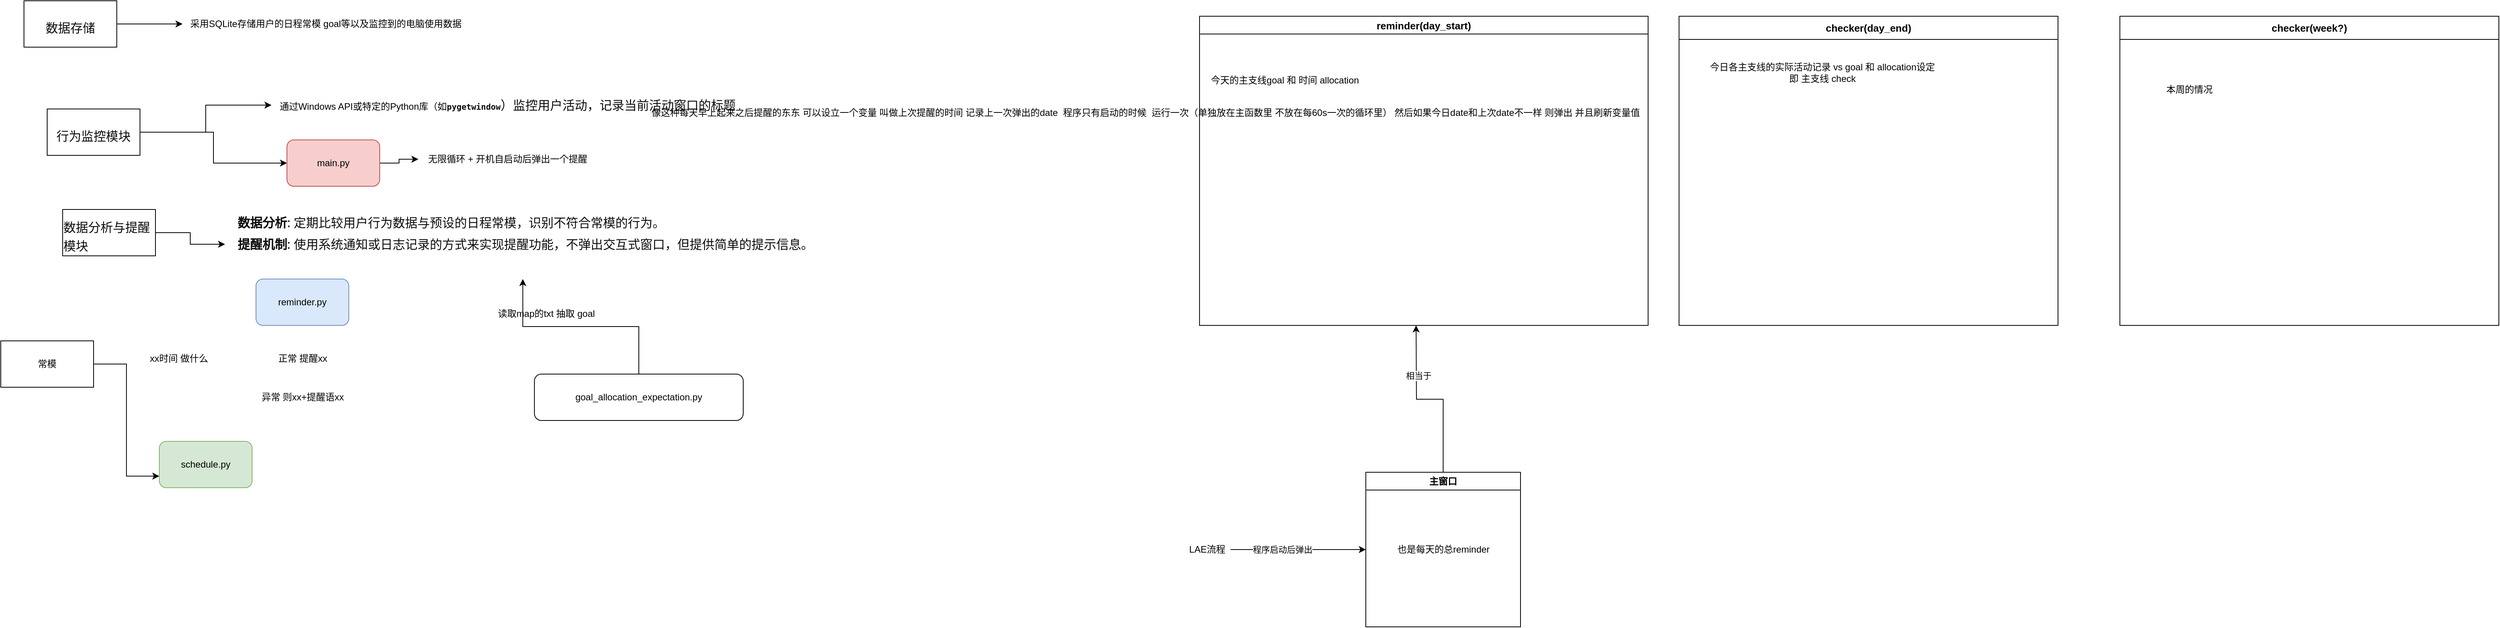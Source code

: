 <mxfile version="21.6.5" type="device">
  <diagram name="第 1 页" id="KXjxnSNsFGM3BhBxF2Kp">
    <mxGraphModel dx="1036" dy="614" grid="1" gridSize="10" guides="1" tooltips="1" connect="1" arrows="1" fold="1" page="1" pageScale="1" pageWidth="4500" pageHeight="6000" math="0" shadow="0">
      <root>
        <mxCell id="0" />
        <mxCell id="1" parent="0" />
        <mxCell id="SuicDGqmOkE5TwIQNIAi-13" style="edgeStyle=orthogonalEdgeStyle;rounded=0;orthogonalLoop=1;jettySize=auto;html=1;" parent="1" source="SuicDGqmOkE5TwIQNIAi-3" target="SuicDGqmOkE5TwIQNIAi-12" edge="1">
          <mxGeometry relative="1" as="geometry" />
        </mxCell>
        <mxCell id="SuicDGqmOkE5TwIQNIAi-3" value="&lt;h4 style=&quot;border: 0px solid rgb(227, 227, 227); box-sizing: border-box; --tw-border-spacing-x: 0; --tw-border-spacing-y: 0; --tw-translate-x: 0; --tw-translate-y: 0; --tw-rotate: 0; --tw-skew-x: 0; --tw-skew-y: 0; --tw-scale-x: 1; --tw-scale-y: 1; --tw-pan-x: ; --tw-pan-y: ; --tw-pinch-zoom: ; --tw-scroll-snap-strictness: proximity; --tw-gradient-from-position: ; --tw-gradient-via-position: ; --tw-gradient-to-position: ; --tw-ordinal: ; --tw-slashed-zero: ; --tw-numeric-figure: ; --tw-numeric-spacing: ; --tw-numeric-fraction: ; --tw-ring-inset: ; --tw-ring-offset-width: 0px; --tw-ring-offset-color: #fff; --tw-ring-color: rgba(69,89,164,.5); --tw-ring-offset-shadow: 0 0 transparent; --tw-ring-shadow: 0 0 transparent; --tw-shadow: 0 0 transparent; --tw-shadow-colored: 0 0 transparent; --tw-blur: ; --tw-brightness: ; --tw-contrast: ; --tw-grayscale: ; --tw-hue-rotate: ; --tw-invert: ; --tw-saturate: ; --tw-sepia: ; --tw-drop-shadow: ; --tw-backdrop-blur: ; --tw-backdrop-brightness: ; --tw-backdrop-contrast: ; --tw-backdrop-grayscale: ; --tw-backdrop-hue-rotate: ; --tw-backdrop-invert: ; --tw-backdrop-opacity: ; --tw-backdrop-saturate: ; --tw-backdrop-sepia: ; font-size: 16px; font-weight: 400; margin: 1rem 0px 0.5rem; color: rgb(13, 13, 13); line-height: 1.5; font-family: Söhne, ui-sans-serif, system-ui, -apple-system, &amp;quot;Segoe UI&amp;quot;, Roboto, Ubuntu, Cantarell, &amp;quot;Noto Sans&amp;quot;, sans-serif, &amp;quot;Helvetica Neue&amp;quot;, Arial, &amp;quot;Apple Color Emoji&amp;quot;, &amp;quot;Segoe UI Emoji&amp;quot;, &amp;quot;Segoe UI Symbol&amp;quot;, &amp;quot;Noto Color Emoji&amp;quot;; text-align: start; background-color: rgb(255, 255, 255);&quot;&gt;数据存储&lt;/h4&gt;" style="rounded=0;whiteSpace=wrap;html=1;" parent="1" vertex="1">
          <mxGeometry x="370" y="220" width="120" height="60" as="geometry" />
        </mxCell>
        <mxCell id="SuicDGqmOkE5TwIQNIAi-9" style="edgeStyle=orthogonalEdgeStyle;rounded=0;orthogonalLoop=1;jettySize=auto;html=1;" parent="1" source="SuicDGqmOkE5TwIQNIAi-4" target="SuicDGqmOkE5TwIQNIAi-8" edge="1">
          <mxGeometry relative="1" as="geometry" />
        </mxCell>
        <mxCell id="SuicDGqmOkE5TwIQNIAi-24" style="edgeStyle=orthogonalEdgeStyle;rounded=0;orthogonalLoop=1;jettySize=auto;html=1;" parent="1" source="SuicDGqmOkE5TwIQNIAi-4" target="SuicDGqmOkE5TwIQNIAi-22" edge="1">
          <mxGeometry relative="1" as="geometry" />
        </mxCell>
        <mxCell id="SuicDGqmOkE5TwIQNIAi-4" value="&lt;h4 style=&quot;border: 0px solid rgb(227, 227, 227); box-sizing: border-box; --tw-border-spacing-x: 0; --tw-border-spacing-y: 0; --tw-translate-x: 0; --tw-translate-y: 0; --tw-rotate: 0; --tw-skew-x: 0; --tw-skew-y: 0; --tw-scale-x: 1; --tw-scale-y: 1; --tw-pan-x: ; --tw-pan-y: ; --tw-pinch-zoom: ; --tw-scroll-snap-strictness: proximity; --tw-gradient-from-position: ; --tw-gradient-via-position: ; --tw-gradient-to-position: ; --tw-ordinal: ; --tw-slashed-zero: ; --tw-numeric-figure: ; --tw-numeric-spacing: ; --tw-numeric-fraction: ; --tw-ring-inset: ; --tw-ring-offset-width: 0px; --tw-ring-offset-color: #fff; --tw-ring-color: rgba(69,89,164,.5); --tw-ring-offset-shadow: 0 0 transparent; --tw-ring-shadow: 0 0 transparent; --tw-shadow: 0 0 transparent; --tw-shadow-colored: 0 0 transparent; --tw-blur: ; --tw-brightness: ; --tw-contrast: ; --tw-grayscale: ; --tw-hue-rotate: ; --tw-invert: ; --tw-saturate: ; --tw-sepia: ; --tw-drop-shadow: ; --tw-backdrop-blur: ; --tw-backdrop-brightness: ; --tw-backdrop-contrast: ; --tw-backdrop-grayscale: ; --tw-backdrop-hue-rotate: ; --tw-backdrop-invert: ; --tw-backdrop-opacity: ; --tw-backdrop-saturate: ; --tw-backdrop-sepia: ; font-size: 16px; font-weight: 400; margin: 1rem 0px 0.5rem; color: rgb(13, 13, 13); line-height: 1.5; font-family: Söhne, ui-sans-serif, system-ui, -apple-system, &amp;quot;Segoe UI&amp;quot;, Roboto, Ubuntu, Cantarell, &amp;quot;Noto Sans&amp;quot;, sans-serif, &amp;quot;Helvetica Neue&amp;quot;, Arial, &amp;quot;Apple Color Emoji&amp;quot;, &amp;quot;Segoe UI Emoji&amp;quot;, &amp;quot;Segoe UI Symbol&amp;quot;, &amp;quot;Noto Color Emoji&amp;quot;; text-align: start; background-color: rgb(255, 255, 255);&quot;&gt;行为监控模块&lt;/h4&gt;" style="rounded=0;whiteSpace=wrap;html=1;" parent="1" vertex="1">
          <mxGeometry x="400" y="360" width="120" height="60" as="geometry" />
        </mxCell>
        <mxCell id="SuicDGqmOkE5TwIQNIAi-16" style="edgeStyle=orthogonalEdgeStyle;rounded=0;orthogonalLoop=1;jettySize=auto;html=1;" parent="1" source="SuicDGqmOkE5TwIQNIAi-5" target="SuicDGqmOkE5TwIQNIAi-10" edge="1">
          <mxGeometry relative="1" as="geometry" />
        </mxCell>
        <mxCell id="SuicDGqmOkE5TwIQNIAi-5" value="&lt;h4 style=&quot;border: 0px solid rgb(227, 227, 227); box-sizing: border-box; --tw-border-spacing-x: 0; --tw-border-spacing-y: 0; --tw-translate-x: 0; --tw-translate-y: 0; --tw-rotate: 0; --tw-skew-x: 0; --tw-skew-y: 0; --tw-scale-x: 1; --tw-scale-y: 1; --tw-pan-x: ; --tw-pan-y: ; --tw-pinch-zoom: ; --tw-scroll-snap-strictness: proximity; --tw-gradient-from-position: ; --tw-gradient-via-position: ; --tw-gradient-to-position: ; --tw-ordinal: ; --tw-slashed-zero: ; --tw-numeric-figure: ; --tw-numeric-spacing: ; --tw-numeric-fraction: ; --tw-ring-inset: ; --tw-ring-offset-width: 0px; --tw-ring-offset-color: #fff; --tw-ring-color: rgba(69,89,164,.5); --tw-ring-offset-shadow: 0 0 transparent; --tw-ring-shadow: 0 0 transparent; --tw-shadow: 0 0 transparent; --tw-shadow-colored: 0 0 transparent; --tw-blur: ; --tw-brightness: ; --tw-contrast: ; --tw-grayscale: ; --tw-hue-rotate: ; --tw-invert: ; --tw-saturate: ; --tw-sepia: ; --tw-drop-shadow: ; --tw-backdrop-blur: ; --tw-backdrop-brightness: ; --tw-backdrop-contrast: ; --tw-backdrop-grayscale: ; --tw-backdrop-hue-rotate: ; --tw-backdrop-invert: ; --tw-backdrop-opacity: ; --tw-backdrop-saturate: ; --tw-backdrop-sepia: ; font-size: 16px; font-weight: 400; margin: 1rem 0px 0.5rem; color: rgb(13, 13, 13); line-height: 1.5; font-family: Söhne, ui-sans-serif, system-ui, -apple-system, &amp;quot;Segoe UI&amp;quot;, Roboto, Ubuntu, Cantarell, &amp;quot;Noto Sans&amp;quot;, sans-serif, &amp;quot;Helvetica Neue&amp;quot;, Arial, &amp;quot;Apple Color Emoji&amp;quot;, &amp;quot;Segoe UI Emoji&amp;quot;, &amp;quot;Segoe UI Symbol&amp;quot;, &amp;quot;Noto Color Emoji&amp;quot;; text-align: start; background-color: rgb(255, 255, 255);&quot;&gt;数据分析与提醒模块&lt;/h4&gt;" style="rounded=0;whiteSpace=wrap;html=1;" parent="1" vertex="1">
          <mxGeometry x="420" y="490" width="120" height="60" as="geometry" />
        </mxCell>
        <mxCell id="SuicDGqmOkE5TwIQNIAi-8" value="通过Windows API或特定的Python库（如&lt;code style=&quot;border: 0px solid rgb(227, 227, 227); box-sizing: border-box; --tw-border-spacing-x: 0; --tw-border-spacing-y: 0; --tw-translate-x: 0; --tw-translate-y: 0; --tw-rotate: 0; --tw-skew-x: 0; --tw-skew-y: 0; --tw-scale-x: 1; --tw-scale-y: 1; --tw-pan-x: ; --tw-pan-y: ; --tw-pinch-zoom: ; --tw-scroll-snap-strictness: proximity; --tw-gradient-from-position: ; --tw-gradient-via-position: ; --tw-gradient-to-position: ; --tw-ordinal: ; --tw-slashed-zero: ; --tw-numeric-figure: ; --tw-numeric-spacing: ; --tw-numeric-fraction: ; --tw-ring-inset: ; --tw-ring-offset-width: 0px; --tw-ring-offset-color: #fff; --tw-ring-color: rgba(69,89,164,.5); --tw-ring-offset-shadow: 0 0 transparent; --tw-ring-shadow: 0 0 transparent; --tw-shadow: 0 0 transparent; --tw-shadow-colored: 0 0 transparent; --tw-blur: ; --tw-brightness: ; --tw-contrast: ; --tw-grayscale: ; --tw-hue-rotate: ; --tw-invert: ; --tw-saturate: ; --tw-sepia: ; --tw-drop-shadow: ; --tw-backdrop-blur: ; --tw-backdrop-brightness: ; --tw-backdrop-contrast: ; --tw-backdrop-grayscale: ; --tw-backdrop-hue-rotate: ; --tw-backdrop-invert: ; --tw-backdrop-opacity: ; --tw-backdrop-saturate: ; --tw-backdrop-sepia: ; font-size: 0.875em; color: rgb(13, 13, 13); font-weight: 600; margin-bottom: 1.25em; text-align: left; background-color: rgb(255, 255, 255); font-family: &amp;quot;Söhne Mono&amp;quot;, Monaco, &amp;quot;Andale Mono&amp;quot;, &amp;quot;Ubuntu Mono&amp;quot;, monospace !important;&quot;&gt;pygetwindow&lt;/code&gt;&lt;span style=&quot;color: rgb(13, 13, 13); font-family: Söhne, ui-sans-serif, system-ui, -apple-system, &amp;quot;Segoe UI&amp;quot;, Roboto, Ubuntu, Cantarell, &amp;quot;Noto Sans&amp;quot;, sans-serif, &amp;quot;Helvetica Neue&amp;quot;, Arial, &amp;quot;Apple Color Emoji&amp;quot;, &amp;quot;Segoe UI Emoji&amp;quot;, &amp;quot;Segoe UI Symbol&amp;quot;, &amp;quot;Noto Color Emoji&amp;quot;; font-size: 16px; text-align: left; background-color: rgb(255, 255, 255);&quot;&gt;）监控用户活动，记录当前活动窗口的标题&lt;/span&gt;" style="text;html=1;align=center;verticalAlign=middle;resizable=0;points=[];autosize=1;strokeColor=none;fillColor=none;" parent="1" vertex="1">
          <mxGeometry x="690" y="340" width="610" height="30" as="geometry" />
        </mxCell>
        <mxCell id="SuicDGqmOkE5TwIQNIAi-10" value="&lt;ul style=&quot;border: 0px solid rgb(227, 227, 227); box-sizing: border-box; --tw-border-spacing-x: 0; --tw-border-spacing-y: 0; --tw-translate-x: 0; --tw-translate-y: 0; --tw-rotate: 0; --tw-skew-x: 0; --tw-skew-y: 0; --tw-scale-x: 1; --tw-scale-y: 1; --tw-pan-x: ; --tw-pan-y: ; --tw-pinch-zoom: ; --tw-scroll-snap-strictness: proximity; --tw-gradient-from-position: ; --tw-gradient-via-position: ; --tw-gradient-to-position: ; --tw-ordinal: ; --tw-slashed-zero: ; --tw-numeric-figure: ; --tw-numeric-spacing: ; --tw-numeric-fraction: ; --tw-ring-inset: ; --tw-ring-offset-width: 0px; --tw-ring-offset-color: #fff; --tw-ring-color: rgba(69,89,164,.5); --tw-ring-offset-shadow: 0 0 transparent; --tw-ring-shadow: 0 0 transparent; --tw-shadow: 0 0 transparent; --tw-shadow-colored: 0 0 transparent; --tw-blur: ; --tw-brightness: ; --tw-contrast: ; --tw-grayscale: ; --tw-hue-rotate: ; --tw-invert: ; --tw-saturate: ; --tw-sepia: ; --tw-drop-shadow: ; --tw-backdrop-blur: ; --tw-backdrop-brightness: ; --tw-backdrop-contrast: ; --tw-backdrop-grayscale: ; --tw-backdrop-hue-rotate: ; --tw-backdrop-invert: ; --tw-backdrop-opacity: ; --tw-backdrop-saturate: ; --tw-backdrop-sepia: ; list-style-position: initial; list-style-image: initial; margin: 0px 0px 1.25em; padding: 0px; display: flex; flex-direction: column; color: rgb(13, 13, 13); font-family: Söhne, ui-sans-serif, system-ui, -apple-system, &amp;quot;Segoe UI&amp;quot;, Roboto, Ubuntu, Cantarell, &amp;quot;Noto Sans&amp;quot;, sans-serif, &amp;quot;Helvetica Neue&amp;quot;, Arial, &amp;quot;Apple Color Emoji&amp;quot;, &amp;quot;Segoe UI Emoji&amp;quot;, &amp;quot;Segoe UI Symbol&amp;quot;, &amp;quot;Noto Color Emoji&amp;quot;; font-size: 16px; text-align: start; background-color: rgb(255, 255, 255);&quot;&gt;&lt;li style=&quot;border: 0px solid rgb(227, 227, 227); box-sizing: border-box; --tw-border-spacing-x: 0; --tw-border-spacing-y: 0; --tw-translate-x: 0; --tw-translate-y: 0; --tw-rotate: 0; --tw-skew-x: 0; --tw-skew-y: 0; --tw-scale-x: 1; --tw-scale-y: 1; --tw-pan-x: ; --tw-pan-y: ; --tw-pinch-zoom: ; --tw-scroll-snap-strictness: proximity; --tw-gradient-from-position: ; --tw-gradient-via-position: ; --tw-gradient-to-position: ; --tw-ordinal: ; --tw-slashed-zero: ; --tw-numeric-figure: ; --tw-numeric-spacing: ; --tw-numeric-fraction: ; --tw-ring-inset: ; --tw-ring-offset-width: 0px; --tw-ring-offset-color: #fff; --tw-ring-color: rgba(69,89,164,.5); --tw-ring-offset-shadow: 0 0 transparent; --tw-ring-shadow: 0 0 transparent; --tw-shadow: 0 0 transparent; --tw-shadow-colored: 0 0 transparent; --tw-blur: ; --tw-brightness: ; --tw-contrast: ; --tw-grayscale: ; --tw-hue-rotate: ; --tw-invert: ; --tw-saturate: ; --tw-sepia: ; --tw-drop-shadow: ; --tw-backdrop-blur: ; --tw-backdrop-brightness: ; --tw-backdrop-contrast: ; --tw-backdrop-grayscale: ; --tw-backdrop-hue-rotate: ; --tw-backdrop-invert: ; --tw-backdrop-opacity: ; --tw-backdrop-saturate: ; --tw-backdrop-sepia: ; margin: 0px; padding-left: 0.375em; display: block; min-height: 28px;&quot;&gt;&lt;b&gt;数据分析&lt;/b&gt;: 定期比较用户行为数据与预设的日程常模，识别不符合常模的行为。&lt;/li&gt;&lt;li style=&quot;border: 0px solid rgb(227, 227, 227); box-sizing: border-box; --tw-border-spacing-x: 0; --tw-border-spacing-y: 0; --tw-translate-x: 0; --tw-translate-y: 0; --tw-rotate: 0; --tw-skew-x: 0; --tw-skew-y: 0; --tw-scale-x: 1; --tw-scale-y: 1; --tw-pan-x: ; --tw-pan-y: ; --tw-pinch-zoom: ; --tw-scroll-snap-strictness: proximity; --tw-gradient-from-position: ; --tw-gradient-via-position: ; --tw-gradient-to-position: ; --tw-ordinal: ; --tw-slashed-zero: ; --tw-numeric-figure: ; --tw-numeric-spacing: ; --tw-numeric-fraction: ; --tw-ring-inset: ; --tw-ring-offset-width: 0px; --tw-ring-offset-color: #fff; --tw-ring-color: rgba(69,89,164,.5); --tw-ring-offset-shadow: 0 0 transparent; --tw-ring-shadow: 0 0 transparent; --tw-shadow: 0 0 transparent; --tw-shadow-colored: 0 0 transparent; --tw-blur: ; --tw-brightness: ; --tw-contrast: ; --tw-grayscale: ; --tw-hue-rotate: ; --tw-invert: ; --tw-saturate: ; --tw-sepia: ; --tw-drop-shadow: ; --tw-backdrop-blur: ; --tw-backdrop-brightness: ; --tw-backdrop-contrast: ; --tw-backdrop-grayscale: ; --tw-backdrop-hue-rotate: ; --tw-backdrop-invert: ; --tw-backdrop-opacity: ; --tw-backdrop-saturate: ; --tw-backdrop-sepia: ; margin: 0px; padding-left: 0.375em; display: block; min-height: 28px;&quot;&gt;&lt;span style=&quot;border: 0px solid rgb(227, 227, 227); box-sizing: border-box; --tw-border-spacing-x: 0; --tw-border-spacing-y: 0; --tw-translate-x: 0; --tw-translate-y: 0; --tw-rotate: 0; --tw-skew-x: 0; --tw-skew-y: 0; --tw-scale-x: 1; --tw-scale-y: 1; --tw-pan-x: ; --tw-pan-y: ; --tw-pinch-zoom: ; --tw-scroll-snap-strictness: proximity; --tw-gradient-from-position: ; --tw-gradient-via-position: ; --tw-gradient-to-position: ; --tw-ordinal: ; --tw-slashed-zero: ; --tw-numeric-figure: ; --tw-numeric-spacing: ; --tw-numeric-fraction: ; --tw-ring-inset: ; --tw-ring-offset-width: 0px; --tw-ring-offset-color: #fff; --tw-ring-color: rgba(69,89,164,.5); --tw-ring-offset-shadow: 0 0 transparent; --tw-ring-shadow: 0 0 transparent; --tw-shadow: 0 0 transparent; --tw-shadow-colored: 0 0 transparent; --tw-blur: ; --tw-brightness: ; --tw-contrast: ; --tw-grayscale: ; --tw-hue-rotate: ; --tw-invert: ; --tw-saturate: ; --tw-sepia: ; --tw-drop-shadow: ; --tw-backdrop-blur: ; --tw-backdrop-brightness: ; --tw-backdrop-contrast: ; --tw-backdrop-grayscale: ; --tw-backdrop-hue-rotate: ; --tw-backdrop-invert: ; --tw-backdrop-opacity: ; --tw-backdrop-saturate: ; --tw-backdrop-sepia: ; font-weight: 600; color: var(--tw-prose-bold); margin-top: 1.25em; margin-bottom: 1.25em;&quot;&gt;提醒机制&lt;/span&gt;: 使用系统通知或日志记录的方式来实现提醒功能，不弹出交互式窗口，但提供简单的提示信息。&lt;/li&gt;&lt;/ul&gt;" style="text;html=1;align=center;verticalAlign=middle;resizable=0;points=[];autosize=1;strokeColor=none;fillColor=none;" parent="1" vertex="1">
          <mxGeometry x="630" y="490" width="770" height="90" as="geometry" />
        </mxCell>
        <mxCell id="SuicDGqmOkE5TwIQNIAi-12" value="采用SQLite存储用户的日程常模 goal等以及监控到的电脑使用数据" style="text;html=1;align=center;verticalAlign=middle;resizable=0;points=[];autosize=1;strokeColor=none;fillColor=none;" parent="1" vertex="1">
          <mxGeometry x="575" y="235" width="370" height="30" as="geometry" />
        </mxCell>
        <mxCell id="SuicDGqmOkE5TwIQNIAi-27" style="edgeStyle=orthogonalEdgeStyle;rounded=0;orthogonalLoop=1;jettySize=auto;html=1;entryX=0;entryY=0.75;entryDx=0;entryDy=0;" parent="1" source="SuicDGqmOkE5TwIQNIAi-17" target="SuicDGqmOkE5TwIQNIAi-26" edge="1">
          <mxGeometry relative="1" as="geometry" />
        </mxCell>
        <mxCell id="SuicDGqmOkE5TwIQNIAi-17" value="常模" style="rounded=0;whiteSpace=wrap;html=1;" parent="1" vertex="1">
          <mxGeometry x="340" y="660" width="120" height="60" as="geometry" />
        </mxCell>
        <mxCell id="SuicDGqmOkE5TwIQNIAi-18" value="xx时间 做什么&lt;br&gt;" style="text;html=1;align=center;verticalAlign=middle;resizable=0;points=[];autosize=1;strokeColor=none;fillColor=none;" parent="1" vertex="1">
          <mxGeometry x="520" y="668" width="100" height="30" as="geometry" />
        </mxCell>
        <mxCell id="SuicDGqmOkE5TwIQNIAi-19" value="正常 提醒xx" style="text;html=1;align=center;verticalAlign=middle;resizable=0;points=[];autosize=1;strokeColor=none;fillColor=none;" parent="1" vertex="1">
          <mxGeometry x="685" y="668" width="90" height="30" as="geometry" />
        </mxCell>
        <mxCell id="SuicDGqmOkE5TwIQNIAi-20" value="异常 则xx+提醒语xx" style="text;html=1;align=center;verticalAlign=middle;resizable=0;points=[];autosize=1;strokeColor=none;fillColor=none;" parent="1" vertex="1">
          <mxGeometry x="665" y="718" width="130" height="30" as="geometry" />
        </mxCell>
        <mxCell id="SuicDGqmOkE5TwIQNIAi-25" style="edgeStyle=orthogonalEdgeStyle;rounded=0;orthogonalLoop=1;jettySize=auto;html=1;" parent="1" source="SuicDGqmOkE5TwIQNIAi-22" target="SuicDGqmOkE5TwIQNIAi-23" edge="1">
          <mxGeometry relative="1" as="geometry" />
        </mxCell>
        <mxCell id="SuicDGqmOkE5TwIQNIAi-22" value="main.py" style="rounded=1;whiteSpace=wrap;html=1;fillColor=#f8cecc;strokeColor=#b85450;" parent="1" vertex="1">
          <mxGeometry x="710" y="400" width="120" height="60" as="geometry" />
        </mxCell>
        <mxCell id="SuicDGqmOkE5TwIQNIAi-23" value="无限循环 + 开机自启动后弹出一个提醒" style="text;html=1;align=center;verticalAlign=middle;resizable=0;points=[];autosize=1;strokeColor=none;fillColor=none;" parent="1" vertex="1">
          <mxGeometry x="880" y="410" width="230" height="30" as="geometry" />
        </mxCell>
        <mxCell id="SuicDGqmOkE5TwIQNIAi-26" value="schedule.py" style="rounded=1;whiteSpace=wrap;html=1;fillColor=#d5e8d4;strokeColor=#82b366;" parent="1" vertex="1">
          <mxGeometry x="545" y="790" width="120" height="60" as="geometry" />
        </mxCell>
        <mxCell id="SuicDGqmOkE5TwIQNIAi-28" value="reminder.py" style="rounded=1;whiteSpace=wrap;html=1;fillColor=#dae8fc;strokeColor=#6c8ebf;" parent="1" vertex="1">
          <mxGeometry x="670" y="580" width="120" height="60" as="geometry" />
        </mxCell>
        <mxCell id="5nB2hCf4l7-vWuc26xw7-1" value="&lt;font style=&quot;font-size: 13px;&quot;&gt;reminder(day_start)&lt;/font&gt;" style="swimlane;whiteSpace=wrap;html=1;" parent="1" vertex="1">
          <mxGeometry x="1890" y="240" width="580" height="400" as="geometry" />
        </mxCell>
        <mxCell id="Z5r6dVDdH0SGTzdoBzwl-9" value="像这种每天早上起来之后提醒的东东 可以设立一个变量 叫做上次提醒的时间 记录上一次弹出的date&amp;nbsp; 程序只有启动的时候&amp;nbsp; 运行一次（单独放在主函数里 不放在每60s一次的循环里） 然后如果今日date和上次date不一样 则弹出 并且刷新变量值" style="text;html=1;align=center;verticalAlign=middle;resizable=0;points=[];autosize=1;strokeColor=none;fillColor=none;" parent="5nB2hCf4l7-vWuc26xw7-1" vertex="1">
          <mxGeometry x="-720" y="110" width="1300" height="30" as="geometry" />
        </mxCell>
        <mxCell id="5nB2hCf4l7-vWuc26xw7-2" value="&lt;font style=&quot;font-size: 13px;&quot;&gt;checker(day_end)&lt;/font&gt;" style="swimlane;whiteSpace=wrap;html=1;startSize=30;" parent="1" vertex="1">
          <mxGeometry x="2510" y="240" width="490" height="400" as="geometry" />
        </mxCell>
        <mxCell id="5nB2hCf4l7-vWuc26xw7-4" value="今日各主支线的实际活动记录 vs goal 和 allocation设定&lt;br&gt;即 主支线 check" style="text;html=1;align=center;verticalAlign=middle;resizable=0;points=[];autosize=1;strokeColor=none;fillColor=none;" parent="5nB2hCf4l7-vWuc26xw7-2" vertex="1">
          <mxGeometry x="30" y="53" width="310" height="40" as="geometry" />
        </mxCell>
        <mxCell id="5nB2hCf4l7-vWuc26xw7-3" value="今天的主支线goal 和 时间 allocation" style="text;html=1;align=center;verticalAlign=middle;resizable=0;points=[];autosize=1;strokeColor=none;fillColor=none;" parent="1" vertex="1">
          <mxGeometry x="1895" y="308" width="210" height="30" as="geometry" />
        </mxCell>
        <mxCell id="5nB2hCf4l7-vWuc26xw7-5" value="&lt;font style=&quot;font-size: 13px;&quot;&gt;checker(week?)&lt;/font&gt;" style="swimlane;whiteSpace=wrap;html=1;startSize=30;" parent="1" vertex="1">
          <mxGeometry x="3080" y="240" width="490" height="400" as="geometry" />
        </mxCell>
        <mxCell id="5nB2hCf4l7-vWuc26xw7-7" value="本周的情况" style="text;html=1;strokeColor=none;fillColor=none;align=center;verticalAlign=middle;whiteSpace=wrap;rounded=0;" parent="5nB2hCf4l7-vWuc26xw7-5" vertex="1">
          <mxGeometry x="40" y="80" width="100" height="30" as="geometry" />
        </mxCell>
        <mxCell id="Z5r6dVDdH0SGTzdoBzwl-3" style="edgeStyle=orthogonalEdgeStyle;rounded=0;orthogonalLoop=1;jettySize=auto;html=1;entryX=0;entryY=0.5;entryDx=0;entryDy=0;" parent="1" source="Z5r6dVDdH0SGTzdoBzwl-1" target="Z5r6dVDdH0SGTzdoBzwl-2" edge="1">
          <mxGeometry relative="1" as="geometry" />
        </mxCell>
        <mxCell id="Z5r6dVDdH0SGTzdoBzwl-4" value="程序启动后弹出" style="edgeLabel;html=1;align=center;verticalAlign=middle;resizable=0;points=[];" parent="Z5r6dVDdH0SGTzdoBzwl-3" vertex="1" connectable="0">
          <mxGeometry x="-0.234" relative="1" as="geometry">
            <mxPoint as="offset" />
          </mxGeometry>
        </mxCell>
        <mxCell id="Z5r6dVDdH0SGTzdoBzwl-1" value="LAE流程" style="text;html=1;strokeColor=none;fillColor=none;align=center;verticalAlign=middle;whiteSpace=wrap;rounded=0;" parent="1" vertex="1">
          <mxGeometry x="1870" y="915" width="60" height="30" as="geometry" />
        </mxCell>
        <mxCell id="Z5r6dVDdH0SGTzdoBzwl-7" style="edgeStyle=orthogonalEdgeStyle;rounded=0;orthogonalLoop=1;jettySize=auto;html=1;" parent="1" source="Z5r6dVDdH0SGTzdoBzwl-2" edge="1">
          <mxGeometry relative="1" as="geometry">
            <mxPoint x="2170" y="640" as="targetPoint" />
          </mxGeometry>
        </mxCell>
        <mxCell id="Z5r6dVDdH0SGTzdoBzwl-8" value="相当于" style="edgeLabel;html=1;align=center;verticalAlign=middle;resizable=0;points=[];" parent="Z5r6dVDdH0SGTzdoBzwl-7" vertex="1" connectable="0">
          <mxGeometry x="0.424" y="-2" relative="1" as="geometry">
            <mxPoint as="offset" />
          </mxGeometry>
        </mxCell>
        <mxCell id="Z5r6dVDdH0SGTzdoBzwl-2" value="主窗口" style="swimlane;whiteSpace=wrap;html=1;" parent="1" vertex="1">
          <mxGeometry x="2105" y="830" width="200" height="200" as="geometry" />
        </mxCell>
        <mxCell id="Z5r6dVDdH0SGTzdoBzwl-5" value="也是每天的总reminder" style="text;html=1;align=center;verticalAlign=middle;resizable=0;points=[];autosize=1;strokeColor=none;fillColor=none;" parent="Z5r6dVDdH0SGTzdoBzwl-2" vertex="1">
          <mxGeometry x="30" y="85" width="140" height="30" as="geometry" />
        </mxCell>
        <mxCell id="Z5r6dVDdH0SGTzdoBzwl-14" style="edgeStyle=orthogonalEdgeStyle;rounded=0;orthogonalLoop=1;jettySize=auto;html=1;" parent="1" source="Z5r6dVDdH0SGTzdoBzwl-10" target="SuicDGqmOkE5TwIQNIAi-10" edge="1">
          <mxGeometry relative="1" as="geometry" />
        </mxCell>
        <mxCell id="Z5r6dVDdH0SGTzdoBzwl-10" value="goal_allocation_expectation.py" style="rounded=1;whiteSpace=wrap;html=1;" parent="1" vertex="1">
          <mxGeometry x="1030" y="703" width="270" height="60" as="geometry" />
        </mxCell>
        <mxCell id="Z5r6dVDdH0SGTzdoBzwl-11" value="读取map的txt 抽取 goal" style="text;html=1;align=center;verticalAlign=middle;resizable=0;points=[];autosize=1;strokeColor=none;fillColor=none;" parent="1" vertex="1">
          <mxGeometry x="970" y="610" width="150" height="30" as="geometry" />
        </mxCell>
      </root>
    </mxGraphModel>
  </diagram>
</mxfile>
